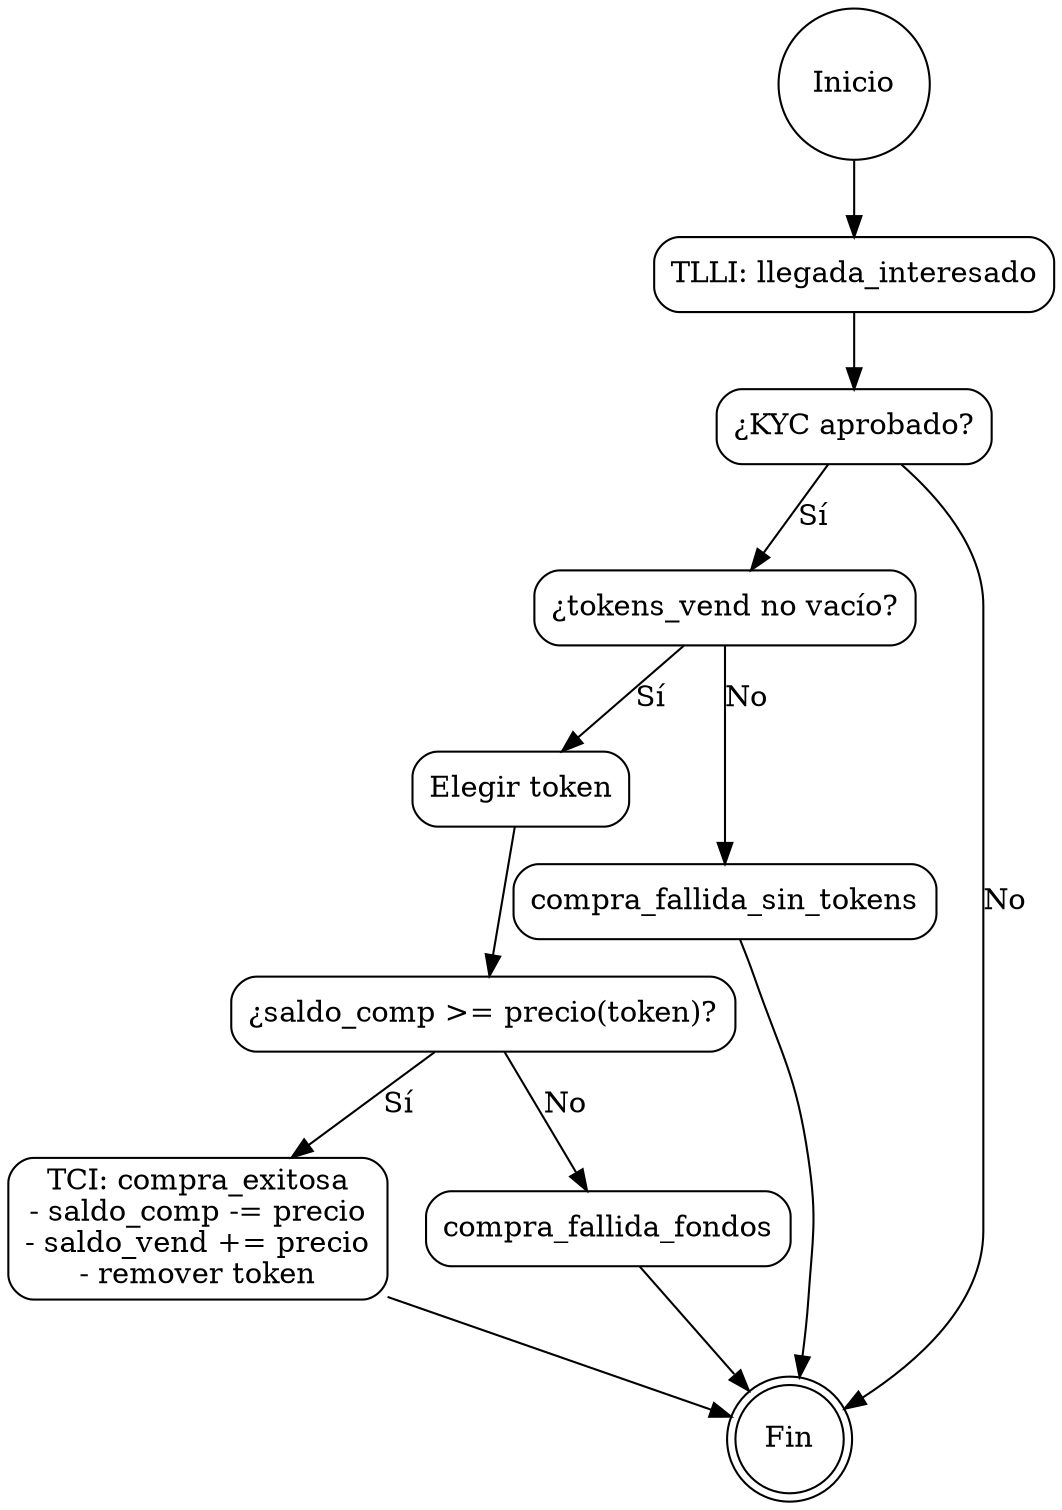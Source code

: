 digraph LlegadaCompra {
  rankdir=TB;
  node [shape=rect, style=rounded];

  start [shape=circle, label="Inicio"];
  llegada [label="TLLI: llegada_interesado"];
  kyc [label="¿KYC aprobado?"];
  hay_tokens [label="¿tokens_vend no vacío?"];
  elige [label="Elegir token"];
  fondos [label="¿saldo_comp >= precio(token)?"];
  compra [label="TCI: compra_exitosa\n- saldo_comp -= precio\n- saldo_vend += precio\n- remover token"];
  fallo_fondos [label="compra_fallida_fondos"];
  fallo_sin_tokens [label="compra_fallida_sin_tokens"];
  fin [shape=doublecircle, label="Fin"];

  start -> llegada -> kyc;
  kyc -> hay_tokens [label="Sí"];
  kyc -> fin [label="No"];
  hay_tokens -> elige [label="Sí"];
  hay_tokens -> fallo_sin_tokens [label="No"];
  elige -> fondos;
  fondos -> compra [label="Sí"];
  fondos -> fallo_fondos [label="No"];
  {compra, fallo_fondos, fallo_sin_tokens} -> fin;
}

